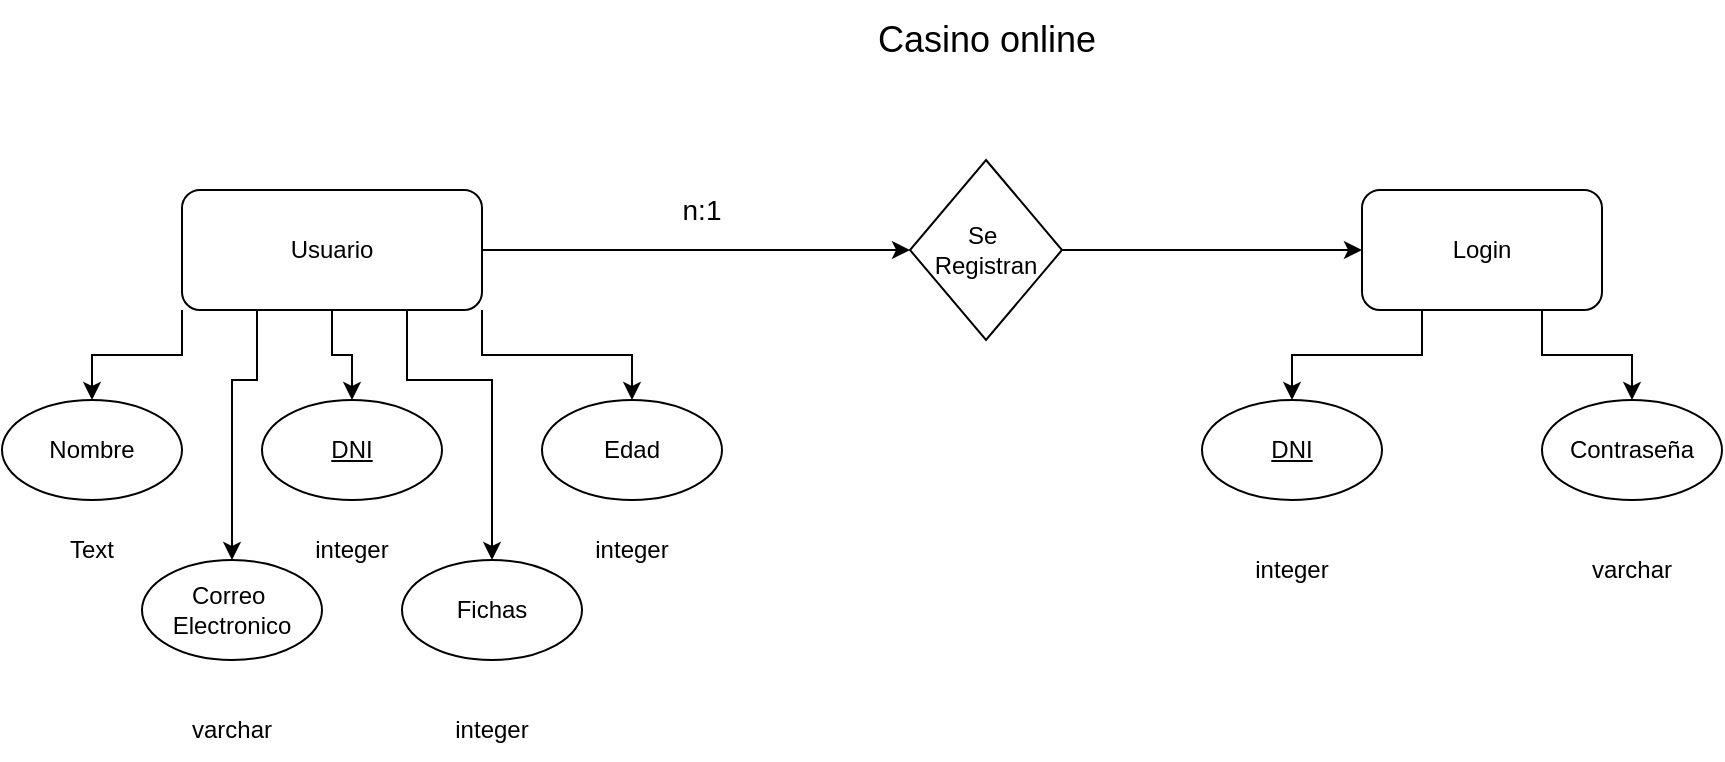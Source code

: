 <mxfile version="24.3.1" type="device">
  <diagram id="C5RBs43oDa-KdzZeNtuy" name="Page-1">
    <mxGraphModel dx="2261" dy="774" grid="1" gridSize="10" guides="1" tooltips="1" connect="1" arrows="1" fold="1" page="1" pageScale="1" pageWidth="827" pageHeight="1169" math="0" shadow="0">
      <root>
        <mxCell id="WIyWlLk6GJQsqaUBKTNV-0" />
        <mxCell id="WIyWlLk6GJQsqaUBKTNV-1" parent="WIyWlLk6GJQsqaUBKTNV-0" />
        <mxCell id="ydKv2NmJCMXFnChi8v-Q-1" value="&lt;font style=&quot;font-size: 18px;&quot;&gt;Casino online&amp;nbsp;&lt;/font&gt;" style="text;html=1;align=center;verticalAlign=middle;whiteSpace=wrap;rounded=0;" parent="WIyWlLk6GJQsqaUBKTNV-1" vertex="1">
          <mxGeometry x="384" y="60" width="190" height="40" as="geometry" />
        </mxCell>
        <mxCell id="_PhhP8kmJMRNZSBrLcQF-4" style="edgeStyle=orthogonalEdgeStyle;rounded=0;orthogonalLoop=1;jettySize=auto;html=1;exitX=0;exitY=1;exitDx=0;exitDy=0;entryX=0.5;entryY=0;entryDx=0;entryDy=0;" edge="1" parent="WIyWlLk6GJQsqaUBKTNV-1" source="ydKv2NmJCMXFnChi8v-Q-2" target="_PhhP8kmJMRNZSBrLcQF-0">
          <mxGeometry relative="1" as="geometry" />
        </mxCell>
        <mxCell id="_PhhP8kmJMRNZSBrLcQF-5" style="edgeStyle=orthogonalEdgeStyle;rounded=0;orthogonalLoop=1;jettySize=auto;html=1;exitX=0.5;exitY=1;exitDx=0;exitDy=0;" edge="1" parent="WIyWlLk6GJQsqaUBKTNV-1" source="ydKv2NmJCMXFnChi8v-Q-2" target="_PhhP8kmJMRNZSBrLcQF-1">
          <mxGeometry relative="1" as="geometry" />
        </mxCell>
        <mxCell id="_PhhP8kmJMRNZSBrLcQF-6" style="edgeStyle=orthogonalEdgeStyle;rounded=0;orthogonalLoop=1;jettySize=auto;html=1;exitX=1;exitY=1;exitDx=0;exitDy=0;entryX=0.5;entryY=0;entryDx=0;entryDy=0;" edge="1" parent="WIyWlLk6GJQsqaUBKTNV-1" source="ydKv2NmJCMXFnChi8v-Q-2" target="_PhhP8kmJMRNZSBrLcQF-2">
          <mxGeometry relative="1" as="geometry" />
        </mxCell>
        <mxCell id="_PhhP8kmJMRNZSBrLcQF-9" style="edgeStyle=orthogonalEdgeStyle;rounded=0;orthogonalLoop=1;jettySize=auto;html=1;exitX=0.25;exitY=1;exitDx=0;exitDy=0;entryX=0.5;entryY=0;entryDx=0;entryDy=0;" edge="1" parent="WIyWlLk6GJQsqaUBKTNV-1" source="ydKv2NmJCMXFnChi8v-Q-2" target="_PhhP8kmJMRNZSBrLcQF-7">
          <mxGeometry relative="1" as="geometry">
            <Array as="points">
              <mxPoint x="112" y="250" />
              <mxPoint x="99" y="250" />
            </Array>
          </mxGeometry>
        </mxCell>
        <mxCell id="_PhhP8kmJMRNZSBrLcQF-12" style="edgeStyle=orthogonalEdgeStyle;rounded=0;orthogonalLoop=1;jettySize=auto;html=1;exitX=0.75;exitY=1;exitDx=0;exitDy=0;entryX=0.5;entryY=0;entryDx=0;entryDy=0;" edge="1" parent="WIyWlLk6GJQsqaUBKTNV-1" source="ydKv2NmJCMXFnChi8v-Q-2" target="_PhhP8kmJMRNZSBrLcQF-8">
          <mxGeometry relative="1" as="geometry">
            <Array as="points">
              <mxPoint x="187" y="250" />
              <mxPoint x="229" y="250" />
            </Array>
          </mxGeometry>
        </mxCell>
        <mxCell id="_PhhP8kmJMRNZSBrLcQF-13" style="edgeStyle=orthogonalEdgeStyle;rounded=0;orthogonalLoop=1;jettySize=auto;html=1;entryX=0;entryY=0.5;entryDx=0;entryDy=0;" edge="1" parent="WIyWlLk6GJQsqaUBKTNV-1" source="ydKv2NmJCMXFnChi8v-Q-2" target="ydKv2NmJCMXFnChi8v-Q-3">
          <mxGeometry relative="1" as="geometry" />
        </mxCell>
        <mxCell id="ydKv2NmJCMXFnChi8v-Q-2" value="&lt;div&gt;Usuario&lt;/div&gt;" style="rounded=1;whiteSpace=wrap;html=1;" parent="WIyWlLk6GJQsqaUBKTNV-1" vertex="1">
          <mxGeometry x="74" y="155" width="150" height="60" as="geometry" />
        </mxCell>
        <mxCell id="_PhhP8kmJMRNZSBrLcQF-14" style="edgeStyle=orthogonalEdgeStyle;rounded=0;orthogonalLoop=1;jettySize=auto;html=1;entryX=0;entryY=0.5;entryDx=0;entryDy=0;" edge="1" parent="WIyWlLk6GJQsqaUBKTNV-1" source="ydKv2NmJCMXFnChi8v-Q-3" target="ydKv2NmJCMXFnChi8v-Q-4">
          <mxGeometry relative="1" as="geometry" />
        </mxCell>
        <mxCell id="ydKv2NmJCMXFnChi8v-Q-3" value="Se&amp;nbsp;&lt;div&gt;Registran&lt;/div&gt;" style="rhombus;whiteSpace=wrap;html=1;" parent="WIyWlLk6GJQsqaUBKTNV-1" vertex="1">
          <mxGeometry x="438" y="140" width="76" height="90" as="geometry" />
        </mxCell>
        <mxCell id="_PhhP8kmJMRNZSBrLcQF-17" style="edgeStyle=orthogonalEdgeStyle;rounded=0;orthogonalLoop=1;jettySize=auto;html=1;exitX=0.25;exitY=1;exitDx=0;exitDy=0;entryX=0.5;entryY=0;entryDx=0;entryDy=0;" edge="1" parent="WIyWlLk6GJQsqaUBKTNV-1" source="ydKv2NmJCMXFnChi8v-Q-4" target="_PhhP8kmJMRNZSBrLcQF-15">
          <mxGeometry relative="1" as="geometry" />
        </mxCell>
        <mxCell id="_PhhP8kmJMRNZSBrLcQF-18" style="edgeStyle=orthogonalEdgeStyle;rounded=0;orthogonalLoop=1;jettySize=auto;html=1;exitX=0.75;exitY=1;exitDx=0;exitDy=0;entryX=0.5;entryY=0;entryDx=0;entryDy=0;" edge="1" parent="WIyWlLk6GJQsqaUBKTNV-1" source="ydKv2NmJCMXFnChi8v-Q-4" target="_PhhP8kmJMRNZSBrLcQF-16">
          <mxGeometry relative="1" as="geometry" />
        </mxCell>
        <mxCell id="ydKv2NmJCMXFnChi8v-Q-4" value="Login" style="rounded=1;whiteSpace=wrap;html=1;" parent="WIyWlLk6GJQsqaUBKTNV-1" vertex="1">
          <mxGeometry x="664" y="155" width="120" height="60" as="geometry" />
        </mxCell>
        <mxCell id="_PhhP8kmJMRNZSBrLcQF-0" value="Nombre" style="ellipse;whiteSpace=wrap;html=1;" vertex="1" parent="WIyWlLk6GJQsqaUBKTNV-1">
          <mxGeometry x="-16" y="260" width="90" height="50" as="geometry" />
        </mxCell>
        <mxCell id="_PhhP8kmJMRNZSBrLcQF-1" value="&lt;u&gt;DNI&lt;/u&gt;" style="ellipse;whiteSpace=wrap;html=1;" vertex="1" parent="WIyWlLk6GJQsqaUBKTNV-1">
          <mxGeometry x="114" y="260" width="90" height="50" as="geometry" />
        </mxCell>
        <mxCell id="_PhhP8kmJMRNZSBrLcQF-2" value="Edad" style="ellipse;whiteSpace=wrap;html=1;" vertex="1" parent="WIyWlLk6GJQsqaUBKTNV-1">
          <mxGeometry x="254" y="260" width="90" height="50" as="geometry" />
        </mxCell>
        <mxCell id="_PhhP8kmJMRNZSBrLcQF-7" value="Correo&amp;nbsp;&lt;div&gt;Electronico&lt;/div&gt;" style="ellipse;whiteSpace=wrap;html=1;" vertex="1" parent="WIyWlLk6GJQsqaUBKTNV-1">
          <mxGeometry x="54" y="340" width="90" height="50" as="geometry" />
        </mxCell>
        <mxCell id="_PhhP8kmJMRNZSBrLcQF-8" value="Fichas" style="ellipse;whiteSpace=wrap;html=1;" vertex="1" parent="WIyWlLk6GJQsqaUBKTNV-1">
          <mxGeometry x="184" y="340" width="90" height="50" as="geometry" />
        </mxCell>
        <mxCell id="_PhhP8kmJMRNZSBrLcQF-15" value="&lt;u&gt;DNI&lt;/u&gt;" style="ellipse;whiteSpace=wrap;html=1;" vertex="1" parent="WIyWlLk6GJQsqaUBKTNV-1">
          <mxGeometry x="584" y="260" width="90" height="50" as="geometry" />
        </mxCell>
        <mxCell id="_PhhP8kmJMRNZSBrLcQF-16" value="Contraseña" style="ellipse;whiteSpace=wrap;html=1;" vertex="1" parent="WIyWlLk6GJQsqaUBKTNV-1">
          <mxGeometry x="754" y="260" width="90" height="50" as="geometry" />
        </mxCell>
        <mxCell id="_PhhP8kmJMRNZSBrLcQF-19" value="&lt;font style=&quot;font-size: 14px;&quot;&gt;n:1&lt;/font&gt;" style="text;html=1;align=center;verticalAlign=middle;whiteSpace=wrap;rounded=0;" vertex="1" parent="WIyWlLk6GJQsqaUBKTNV-1">
          <mxGeometry x="304" y="150" width="60" height="30" as="geometry" />
        </mxCell>
        <mxCell id="_PhhP8kmJMRNZSBrLcQF-20" value="Text" style="text;html=1;align=center;verticalAlign=middle;whiteSpace=wrap;rounded=0;" vertex="1" parent="WIyWlLk6GJQsqaUBKTNV-1">
          <mxGeometry x="-1" y="320" width="60" height="30" as="geometry" />
        </mxCell>
        <mxCell id="_PhhP8kmJMRNZSBrLcQF-21" value="integer" style="text;html=1;align=center;verticalAlign=middle;whiteSpace=wrap;rounded=0;" vertex="1" parent="WIyWlLk6GJQsqaUBKTNV-1">
          <mxGeometry x="129" y="320" width="60" height="30" as="geometry" />
        </mxCell>
        <mxCell id="_PhhP8kmJMRNZSBrLcQF-22" value="integer" style="text;html=1;align=center;verticalAlign=middle;whiteSpace=wrap;rounded=0;" vertex="1" parent="WIyWlLk6GJQsqaUBKTNV-1">
          <mxGeometry x="269" y="320" width="60" height="30" as="geometry" />
        </mxCell>
        <mxCell id="_PhhP8kmJMRNZSBrLcQF-23" value="varchar" style="text;html=1;align=center;verticalAlign=middle;whiteSpace=wrap;rounded=0;" vertex="1" parent="WIyWlLk6GJQsqaUBKTNV-1">
          <mxGeometry x="69" y="410" width="60" height="30" as="geometry" />
        </mxCell>
        <mxCell id="_PhhP8kmJMRNZSBrLcQF-24" value="integer" style="text;html=1;align=center;verticalAlign=middle;whiteSpace=wrap;rounded=0;" vertex="1" parent="WIyWlLk6GJQsqaUBKTNV-1">
          <mxGeometry x="199" y="410" width="60" height="30" as="geometry" />
        </mxCell>
        <mxCell id="_PhhP8kmJMRNZSBrLcQF-25" value="integer" style="text;html=1;align=center;verticalAlign=middle;whiteSpace=wrap;rounded=0;" vertex="1" parent="WIyWlLk6GJQsqaUBKTNV-1">
          <mxGeometry x="599" y="330" width="60" height="30" as="geometry" />
        </mxCell>
        <mxCell id="_PhhP8kmJMRNZSBrLcQF-26" value="varchar" style="text;html=1;align=center;verticalAlign=middle;whiteSpace=wrap;rounded=0;" vertex="1" parent="WIyWlLk6GJQsqaUBKTNV-1">
          <mxGeometry x="769" y="330" width="60" height="30" as="geometry" />
        </mxCell>
      </root>
    </mxGraphModel>
  </diagram>
</mxfile>
